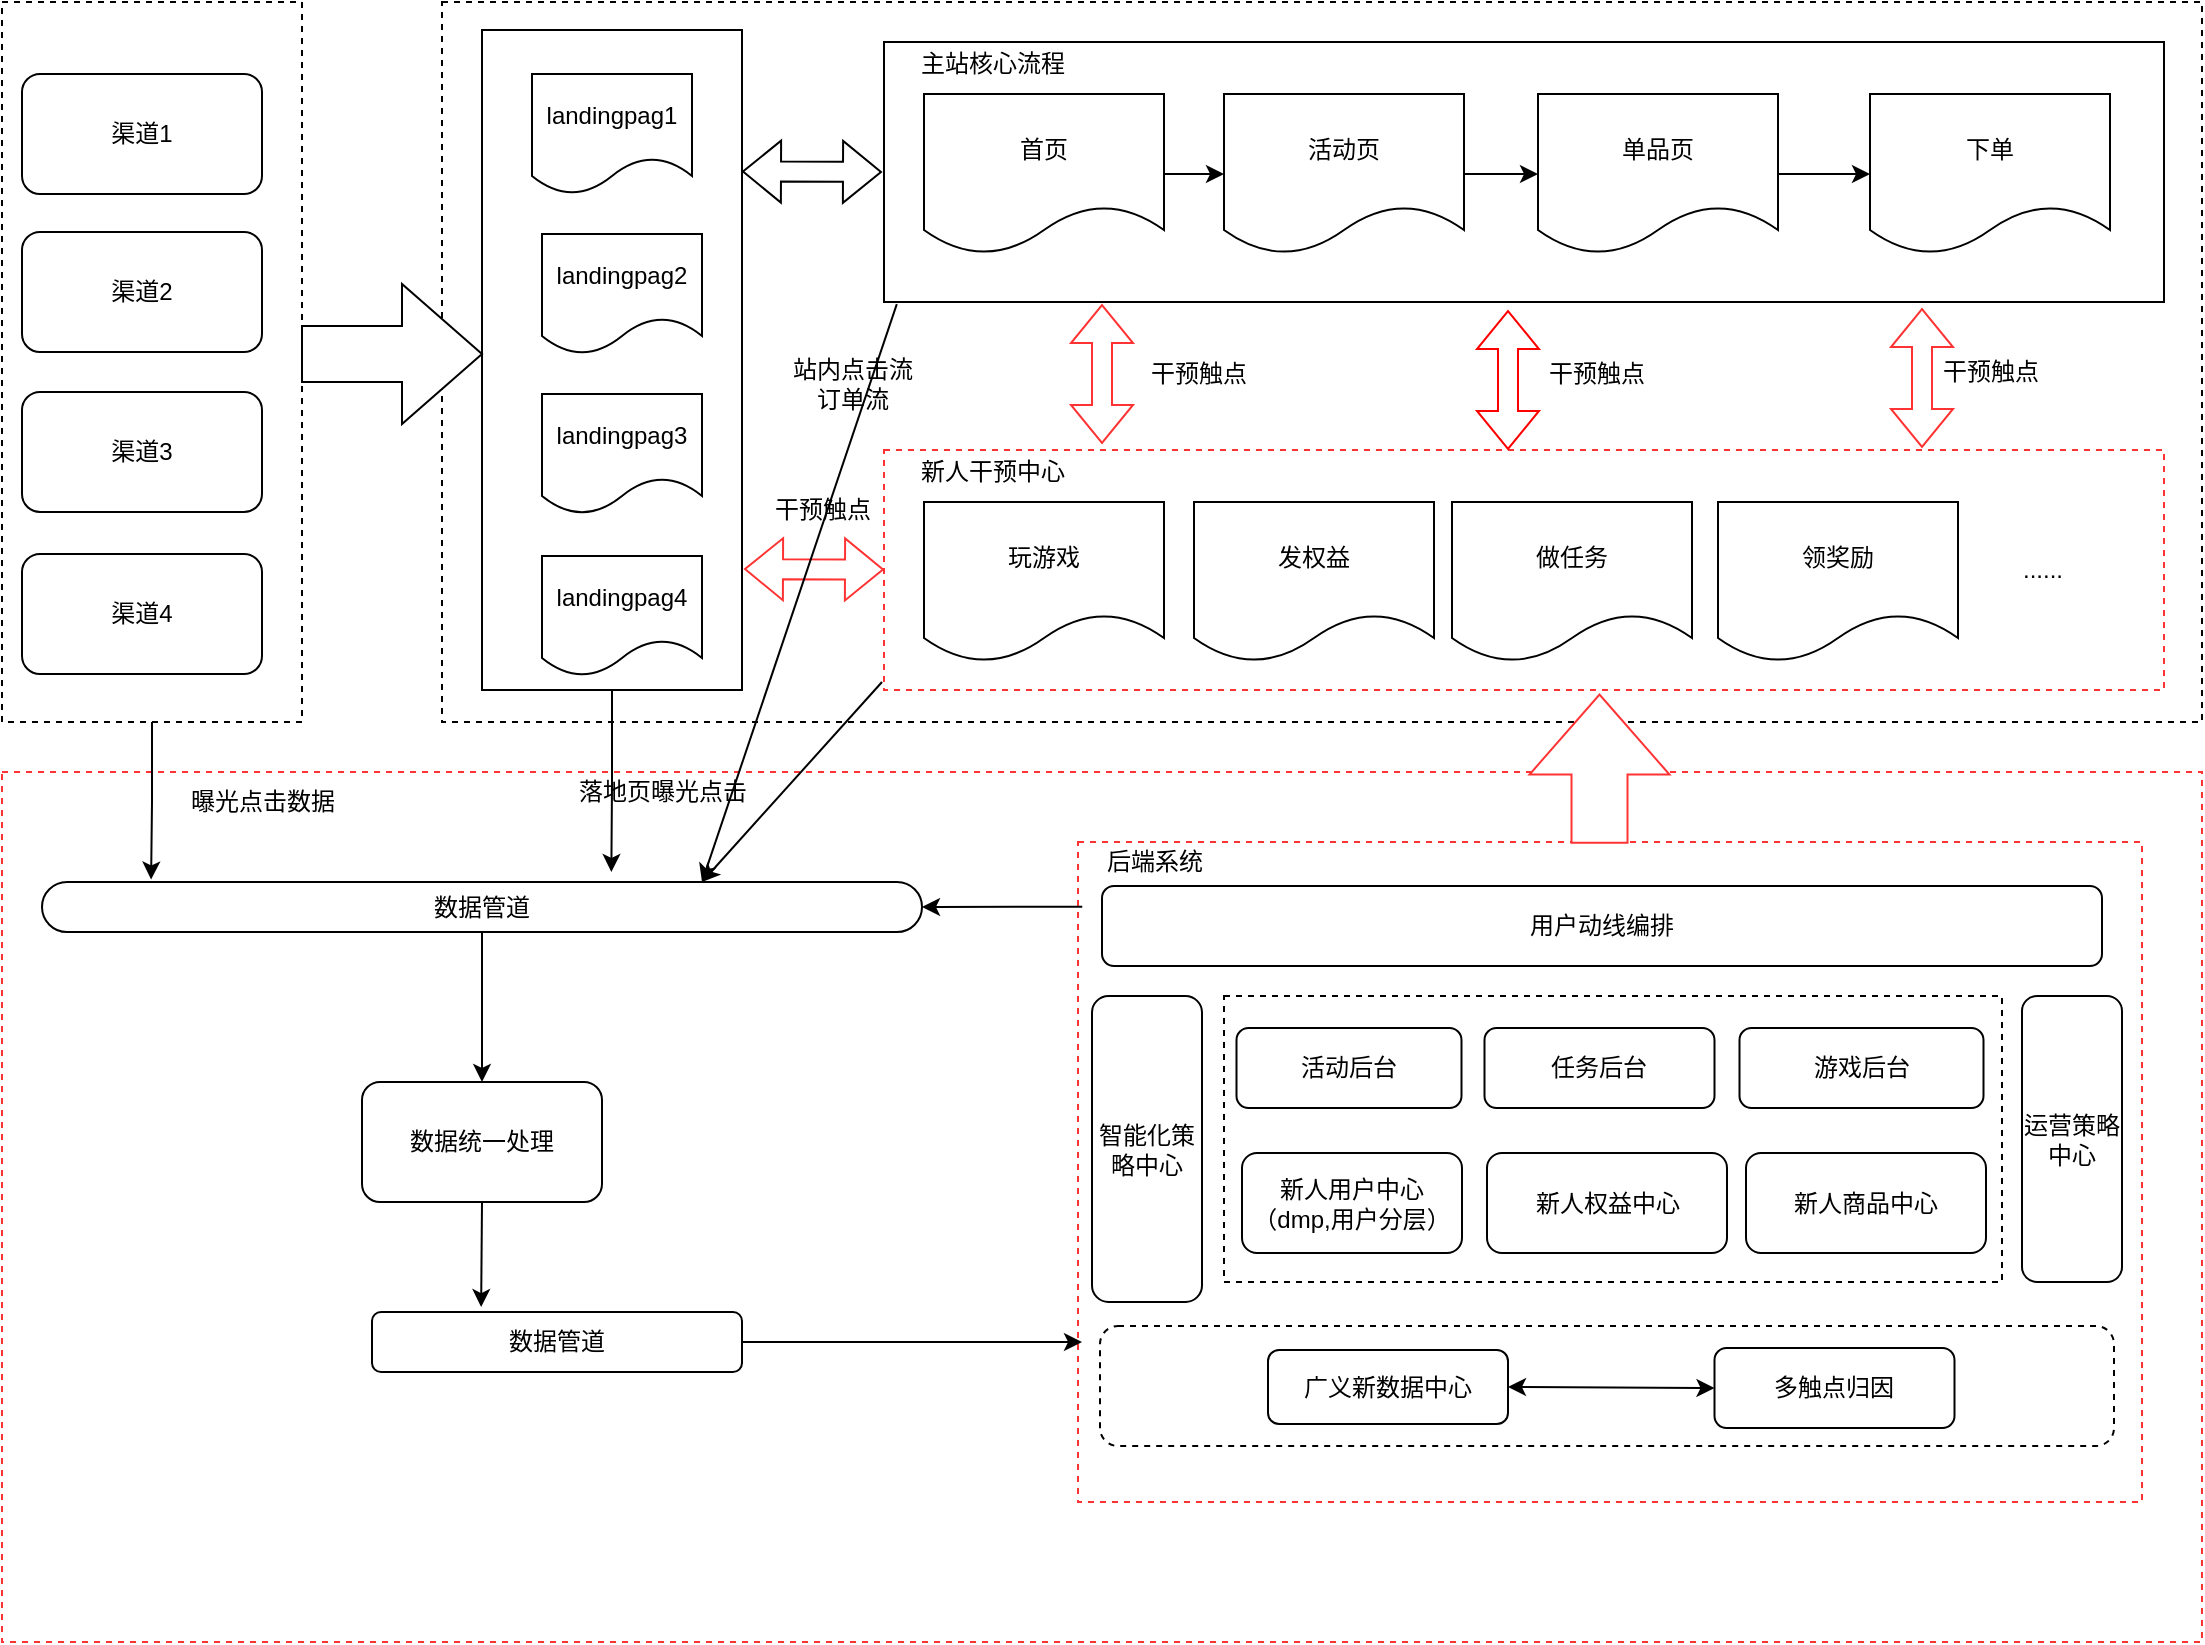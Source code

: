 <mxfile version="20.4.0" type="github">
  <diagram id="0dBSCYIOzl0Dh5r4dUYV" name="Page-1">
    <mxGraphModel dx="1543" dy="920" grid="1" gridSize="10" guides="1" tooltips="1" connect="1" arrows="1" fold="1" page="1" pageScale="1" pageWidth="827" pageHeight="1169" math="0" shadow="0">
      <root>
        <mxCell id="0" />
        <mxCell id="1" parent="0" />
        <mxCell id="idBV6mfvMlumSGSyqYpo-84" value="" style="whiteSpace=wrap;html=1;dashed=1;strokeColor=#FF3333;" vertex="1" parent="1">
          <mxGeometry x="120" y="555" width="1100" height="435" as="geometry" />
        </mxCell>
        <mxCell id="idBV6mfvMlumSGSyqYpo-1" value="" style="whiteSpace=wrap;html=1;dashed=1;" vertex="1" parent="1">
          <mxGeometry x="340" y="170" width="880" height="360" as="geometry" />
        </mxCell>
        <mxCell id="idBV6mfvMlumSGSyqYpo-52" value="" style="edgeStyle=orthogonalEdgeStyle;rounded=0;orthogonalLoop=1;jettySize=auto;html=1;entryX=0.124;entryY=-0.05;entryDx=0;entryDy=0;entryPerimeter=0;" edge="1" parent="1" source="idBV6mfvMlumSGSyqYpo-2" target="idBV6mfvMlumSGSyqYpo-41">
          <mxGeometry relative="1" as="geometry" />
        </mxCell>
        <mxCell id="idBV6mfvMlumSGSyqYpo-2" value="" style="rounded=0;whiteSpace=wrap;html=1;dashed=1;" vertex="1" parent="1">
          <mxGeometry x="120" y="170" width="150" height="360" as="geometry" />
        </mxCell>
        <mxCell id="idBV6mfvMlumSGSyqYpo-55" value="" style="edgeStyle=orthogonalEdgeStyle;rounded=0;orthogonalLoop=1;jettySize=auto;html=1;entryX=0.647;entryY=-0.2;entryDx=0;entryDy=0;entryPerimeter=0;" edge="1" parent="1" source="idBV6mfvMlumSGSyqYpo-24" target="idBV6mfvMlumSGSyqYpo-41">
          <mxGeometry relative="1" as="geometry" />
        </mxCell>
        <mxCell id="idBV6mfvMlumSGSyqYpo-24" value="" style="rounded=0;whiteSpace=wrap;html=1;" vertex="1" parent="1">
          <mxGeometry x="360" y="184" width="130" height="330" as="geometry" />
        </mxCell>
        <mxCell id="idBV6mfvMlumSGSyqYpo-4" value="渠道1" style="rounded=1;whiteSpace=wrap;html=1;" vertex="1" parent="1">
          <mxGeometry x="130" y="206" width="120" height="60" as="geometry" />
        </mxCell>
        <mxCell id="idBV6mfvMlumSGSyqYpo-6" value="渠道4" style="rounded=1;whiteSpace=wrap;html=1;" vertex="1" parent="1">
          <mxGeometry x="130" y="446" width="120" height="60" as="geometry" />
        </mxCell>
        <mxCell id="idBV6mfvMlumSGSyqYpo-7" value="渠道3" style="rounded=1;whiteSpace=wrap;html=1;" vertex="1" parent="1">
          <mxGeometry x="130" y="365" width="120" height="60" as="geometry" />
        </mxCell>
        <mxCell id="idBV6mfvMlumSGSyqYpo-8" value="渠道2" style="rounded=1;whiteSpace=wrap;html=1;" vertex="1" parent="1">
          <mxGeometry x="130" y="285" width="120" height="60" as="geometry" />
        </mxCell>
        <mxCell id="idBV6mfvMlumSGSyqYpo-9" value="landingpag1" style="shape=document;whiteSpace=wrap;html=1;boundedLbl=1;" vertex="1" parent="1">
          <mxGeometry x="385" y="206" width="80" height="60" as="geometry" />
        </mxCell>
        <mxCell id="idBV6mfvMlumSGSyqYpo-10" value="landingpag2" style="shape=document;whiteSpace=wrap;html=1;boundedLbl=1;" vertex="1" parent="1">
          <mxGeometry x="390" y="286" width="80" height="60" as="geometry" />
        </mxCell>
        <mxCell id="idBV6mfvMlumSGSyqYpo-11" value="landingpag3" style="shape=document;whiteSpace=wrap;html=1;boundedLbl=1;" vertex="1" parent="1">
          <mxGeometry x="390" y="366" width="80" height="60" as="geometry" />
        </mxCell>
        <mxCell id="idBV6mfvMlumSGSyqYpo-23" value="" style="rounded=0;whiteSpace=wrap;html=1;" vertex="1" parent="1">
          <mxGeometry x="561" y="190" width="640" height="130" as="geometry" />
        </mxCell>
        <mxCell id="idBV6mfvMlumSGSyqYpo-12" value="landingpag4" style="shape=document;whiteSpace=wrap;html=1;boundedLbl=1;" vertex="1" parent="1">
          <mxGeometry x="390" y="447" width="80" height="60" as="geometry" />
        </mxCell>
        <mxCell id="idBV6mfvMlumSGSyqYpo-15" value="" style="edgeStyle=orthogonalEdgeStyle;rounded=0;orthogonalLoop=1;jettySize=auto;html=1;" edge="1" parent="1" source="idBV6mfvMlumSGSyqYpo-13" target="idBV6mfvMlumSGSyqYpo-14">
          <mxGeometry relative="1" as="geometry" />
        </mxCell>
        <mxCell id="idBV6mfvMlumSGSyqYpo-13" value="首页" style="shape=document;whiteSpace=wrap;html=1;boundedLbl=1;" vertex="1" parent="1">
          <mxGeometry x="581" y="216" width="120" height="80" as="geometry" />
        </mxCell>
        <mxCell id="idBV6mfvMlumSGSyqYpo-17" value="" style="edgeStyle=orthogonalEdgeStyle;rounded=0;orthogonalLoop=1;jettySize=auto;html=1;" edge="1" parent="1" source="idBV6mfvMlumSGSyqYpo-14" target="idBV6mfvMlumSGSyqYpo-16">
          <mxGeometry relative="1" as="geometry" />
        </mxCell>
        <mxCell id="idBV6mfvMlumSGSyqYpo-14" value="活动页" style="shape=document;whiteSpace=wrap;html=1;boundedLbl=1;" vertex="1" parent="1">
          <mxGeometry x="731" y="216" width="120" height="80" as="geometry" />
        </mxCell>
        <mxCell id="idBV6mfvMlumSGSyqYpo-22" value="" style="edgeStyle=orthogonalEdgeStyle;rounded=0;orthogonalLoop=1;jettySize=auto;html=1;" edge="1" parent="1" source="idBV6mfvMlumSGSyqYpo-16" target="idBV6mfvMlumSGSyqYpo-20">
          <mxGeometry relative="1" as="geometry" />
        </mxCell>
        <mxCell id="idBV6mfvMlumSGSyqYpo-16" value="单品页" style="shape=document;whiteSpace=wrap;html=1;boundedLbl=1;" vertex="1" parent="1">
          <mxGeometry x="888" y="216" width="120" height="80" as="geometry" />
        </mxCell>
        <mxCell id="idBV6mfvMlumSGSyqYpo-20" value="下单" style="shape=document;whiteSpace=wrap;html=1;boundedLbl=1;" vertex="1" parent="1">
          <mxGeometry x="1054" y="216" width="120" height="80" as="geometry" />
        </mxCell>
        <mxCell id="idBV6mfvMlumSGSyqYpo-25" value="" style="rounded=0;whiteSpace=wrap;html=1;dashed=1;strokeColor=#FF3333;" vertex="1" parent="1">
          <mxGeometry x="561" y="394" width="640" height="120" as="geometry" />
        </mxCell>
        <mxCell id="idBV6mfvMlumSGSyqYpo-26" value="玩游戏" style="shape=document;whiteSpace=wrap;html=1;boundedLbl=1;" vertex="1" parent="1">
          <mxGeometry x="581" y="420" width="120" height="80" as="geometry" />
        </mxCell>
        <mxCell id="idBV6mfvMlumSGSyqYpo-27" value="发权益" style="shape=document;whiteSpace=wrap;html=1;boundedLbl=1;" vertex="1" parent="1">
          <mxGeometry x="716" y="420" width="120" height="80" as="geometry" />
        </mxCell>
        <mxCell id="idBV6mfvMlumSGSyqYpo-28" value="做任务" style="shape=document;whiteSpace=wrap;html=1;boundedLbl=1;" vertex="1" parent="1">
          <mxGeometry x="845" y="420" width="120" height="80" as="geometry" />
        </mxCell>
        <mxCell id="idBV6mfvMlumSGSyqYpo-29" value="领奖励" style="shape=document;whiteSpace=wrap;html=1;boundedLbl=1;" vertex="1" parent="1">
          <mxGeometry x="978" y="420" width="120" height="80" as="geometry" />
        </mxCell>
        <mxCell id="idBV6mfvMlumSGSyqYpo-31" value="......" style="text;html=1;align=center;verticalAlign=middle;resizable=0;points=[];autosize=1;strokeColor=none;fillColor=none;" vertex="1" parent="1">
          <mxGeometry x="1120" y="439" width="40" height="30" as="geometry" />
        </mxCell>
        <mxCell id="idBV6mfvMlumSGSyqYpo-32" value="" style="shape=flexArrow;endArrow=classic;startArrow=classic;html=1;rounded=0;strokeColor=#FF3333;" edge="1" parent="1">
          <mxGeometry width="100" height="100" relative="1" as="geometry">
            <mxPoint x="670" y="321" as="sourcePoint" />
            <mxPoint x="670" y="391" as="targetPoint" />
          </mxGeometry>
        </mxCell>
        <mxCell id="idBV6mfvMlumSGSyqYpo-33" value="" style="shape=flexArrow;endArrow=classic;startArrow=classic;html=1;rounded=0;strokeColor=#FF0000;" edge="1" parent="1">
          <mxGeometry width="100" height="100" relative="1" as="geometry">
            <mxPoint x="873" y="324.0" as="sourcePoint" />
            <mxPoint x="873" y="394" as="targetPoint" />
          </mxGeometry>
        </mxCell>
        <mxCell id="idBV6mfvMlumSGSyqYpo-34" value="" style="shape=flexArrow;endArrow=classic;startArrow=classic;html=1;rounded=0;strokeColor=#FF3333;" edge="1" parent="1">
          <mxGeometry width="100" height="100" relative="1" as="geometry">
            <mxPoint x="1080" y="323.0" as="sourcePoint" />
            <mxPoint x="1080" y="393" as="targetPoint" />
          </mxGeometry>
        </mxCell>
        <mxCell id="idBV6mfvMlumSGSyqYpo-35" value="干预触点" style="text;html=1;align=center;verticalAlign=middle;resizable=0;points=[];autosize=1;strokeColor=none;fillColor=none;" vertex="1" parent="1">
          <mxGeometry x="881.73" y="341" width="70" height="30" as="geometry" />
        </mxCell>
        <mxCell id="idBV6mfvMlumSGSyqYpo-36" value="干预触点" style="text;html=1;align=center;verticalAlign=middle;resizable=0;points=[];autosize=1;strokeColor=none;fillColor=none;" vertex="1" parent="1">
          <mxGeometry x="1079" y="340" width="70" height="30" as="geometry" />
        </mxCell>
        <mxCell id="idBV6mfvMlumSGSyqYpo-37" value="干预触点" style="text;html=1;align=center;verticalAlign=middle;resizable=0;points=[];autosize=1;strokeColor=none;fillColor=none;" vertex="1" parent="1">
          <mxGeometry x="683" y="341" width="70" height="30" as="geometry" />
        </mxCell>
        <mxCell id="idBV6mfvMlumSGSyqYpo-38" value="" style="shape=flexArrow;endArrow=classic;startArrow=classic;html=1;rounded=0;" edge="1" parent="1">
          <mxGeometry width="100" height="100" relative="1" as="geometry">
            <mxPoint x="490" y="254.74" as="sourcePoint" />
            <mxPoint x="560" y="255" as="targetPoint" />
          </mxGeometry>
        </mxCell>
        <mxCell id="idBV6mfvMlumSGSyqYpo-39" value="" style="shape=flexArrow;endArrow=classic;startArrow=classic;html=1;rounded=0;strokeColor=#FF3333;" edge="1" parent="1">
          <mxGeometry width="100" height="100" relative="1" as="geometry">
            <mxPoint x="491" y="453.54" as="sourcePoint" />
            <mxPoint x="561" y="453.8" as="targetPoint" />
          </mxGeometry>
        </mxCell>
        <mxCell id="idBV6mfvMlumSGSyqYpo-41" value="数据管道" style="rounded=1;whiteSpace=wrap;html=1;arcSize=50;" vertex="1" parent="1">
          <mxGeometry x="140" y="610" width="440" height="25" as="geometry" />
        </mxCell>
        <mxCell id="idBV6mfvMlumSGSyqYpo-42" value="干预触点" style="text;html=1;align=center;verticalAlign=middle;resizable=0;points=[];autosize=1;strokeColor=none;fillColor=none;" vertex="1" parent="1">
          <mxGeometry x="495" y="409" width="70" height="30" as="geometry" />
        </mxCell>
        <mxCell id="idBV6mfvMlumSGSyqYpo-51" value="" style="endArrow=classic;html=1;rounded=0;" edge="1" parent="1">
          <mxGeometry width="50" height="50" relative="1" as="geometry">
            <mxPoint x="560" y="510" as="sourcePoint" />
            <mxPoint x="470" y="610" as="targetPoint" />
          </mxGeometry>
        </mxCell>
        <mxCell id="idBV6mfvMlumSGSyqYpo-54" value="曝光点击数据" style="text;html=1;align=center;verticalAlign=middle;resizable=0;points=[];autosize=1;strokeColor=none;fillColor=none;" vertex="1" parent="1">
          <mxGeometry x="200" y="555" width="100" height="30" as="geometry" />
        </mxCell>
        <mxCell id="idBV6mfvMlumSGSyqYpo-56" value="落地页曝光点击" style="text;html=1;align=center;verticalAlign=middle;resizable=0;points=[];autosize=1;strokeColor=none;fillColor=none;" vertex="1" parent="1">
          <mxGeometry x="395" y="550" width="110" height="30" as="geometry" />
        </mxCell>
        <mxCell id="idBV6mfvMlumSGSyqYpo-57" value="" style="endArrow=classic;html=1;rounded=0;exitX=0.01;exitY=1.008;exitDx=0;exitDy=0;exitPerimeter=0;entryX=0.75;entryY=0;entryDx=0;entryDy=0;" edge="1" parent="1" source="idBV6mfvMlumSGSyqYpo-23" target="idBV6mfvMlumSGSyqYpo-41">
          <mxGeometry width="50" height="50" relative="1" as="geometry">
            <mxPoint x="570" y="400" as="sourcePoint" />
            <mxPoint x="510" y="600" as="targetPoint" />
          </mxGeometry>
        </mxCell>
        <mxCell id="idBV6mfvMlumSGSyqYpo-58" value="站内点击流&lt;br&gt;订单流" style="text;html=1;align=center;verticalAlign=middle;resizable=0;points=[];autosize=1;strokeColor=none;fillColor=none;" vertex="1" parent="1">
          <mxGeometry x="505" y="341" width="80" height="40" as="geometry" />
        </mxCell>
        <mxCell id="idBV6mfvMlumSGSyqYpo-60" value="" style="endArrow=classic;html=1;rounded=0;exitX=0.5;exitY=1;exitDx=0;exitDy=0;entryX=0.295;entryY=-0.083;entryDx=0;entryDy=0;entryPerimeter=0;" edge="1" parent="1" source="idBV6mfvMlumSGSyqYpo-61" target="idBV6mfvMlumSGSyqYpo-68">
          <mxGeometry width="50" height="50" relative="1" as="geometry">
            <mxPoint x="385.18" y="837.48" as="sourcePoint" />
            <mxPoint x="499.5" y="830" as="targetPoint" />
          </mxGeometry>
        </mxCell>
        <mxCell id="idBV6mfvMlumSGSyqYpo-61" value="数据统一处理" style="rounded=1;whiteSpace=wrap;html=1;" vertex="1" parent="1">
          <mxGeometry x="300" y="710" width="120" height="60" as="geometry" />
        </mxCell>
        <mxCell id="idBV6mfvMlumSGSyqYpo-67" value="" style="endArrow=classic;html=1;rounded=0;entryX=0.5;entryY=0;entryDx=0;entryDy=0;exitX=0.5;exitY=1;exitDx=0;exitDy=0;" edge="1" parent="1" source="idBV6mfvMlumSGSyqYpo-41" target="idBV6mfvMlumSGSyqYpo-61">
          <mxGeometry width="50" height="50" relative="1" as="geometry">
            <mxPoint x="385" y="650" as="sourcePoint" />
            <mxPoint x="430" y="795" as="targetPoint" />
          </mxGeometry>
        </mxCell>
        <mxCell id="idBV6mfvMlumSGSyqYpo-68" value="数据管道" style="rounded=1;whiteSpace=wrap;html=1;" vertex="1" parent="1">
          <mxGeometry x="305" y="825" width="185" height="30" as="geometry" />
        </mxCell>
        <mxCell id="idBV6mfvMlumSGSyqYpo-101" value="" style="rounded=0;whiteSpace=wrap;html=1;dashed=1;strokeColor=#FF3333;" vertex="1" parent="1">
          <mxGeometry x="658" y="590" width="532" height="330" as="geometry" />
        </mxCell>
        <mxCell id="idBV6mfvMlumSGSyqYpo-113" value="" style="rounded=1;whiteSpace=wrap;html=1;dashed=1;" vertex="1" parent="1">
          <mxGeometry x="669" y="832" width="507" height="60" as="geometry" />
        </mxCell>
        <mxCell id="idBV6mfvMlumSGSyqYpo-71" value="广义新数据中心" style="rounded=1;whiteSpace=wrap;html=1;" vertex="1" parent="1">
          <mxGeometry x="753" y="844" width="120" height="37" as="geometry" />
        </mxCell>
        <mxCell id="idBV6mfvMlumSGSyqYpo-72" value="多触点归因" style="rounded=1;whiteSpace=wrap;html=1;" vertex="1" parent="1">
          <mxGeometry x="976.25" y="843" width="120" height="40" as="geometry" />
        </mxCell>
        <mxCell id="idBV6mfvMlumSGSyqYpo-74" value="智能化策略中心" style="rounded=1;whiteSpace=wrap;html=1;" vertex="1" parent="1">
          <mxGeometry x="665" y="667" width="55" height="153" as="geometry" />
        </mxCell>
        <mxCell id="idBV6mfvMlumSGSyqYpo-112" value="" style="rounded=0;whiteSpace=wrap;html=1;dashed=1;" vertex="1" parent="1">
          <mxGeometry x="731" y="667" width="389" height="143" as="geometry" />
        </mxCell>
        <mxCell id="idBV6mfvMlumSGSyqYpo-76" value="" style="endArrow=classic;startArrow=classic;html=1;rounded=0;entryX=0;entryY=0.5;entryDx=0;entryDy=0;exitX=1;exitY=0.5;exitDx=0;exitDy=0;" edge="1" parent="1" source="idBV6mfvMlumSGSyqYpo-71" target="idBV6mfvMlumSGSyqYpo-72">
          <mxGeometry width="50" height="50" relative="1" as="geometry">
            <mxPoint x="781" y="900" as="sourcePoint" />
            <mxPoint x="876" y="815" as="targetPoint" />
          </mxGeometry>
        </mxCell>
        <mxCell id="idBV6mfvMlumSGSyqYpo-80" value="活动后台" style="rounded=1;whiteSpace=wrap;html=1;" vertex="1" parent="1">
          <mxGeometry x="737.25" y="683" width="112.5" height="40" as="geometry" />
        </mxCell>
        <mxCell id="idBV6mfvMlumSGSyqYpo-86" value="&lt;span style=&quot;&quot;&gt;新人干预中心&lt;/span&gt;" style="text;html=1;align=center;verticalAlign=middle;resizable=0;points=[];autosize=1;strokeColor=none;fillColor=none;" vertex="1" parent="1">
          <mxGeometry x="565" y="390" width="100" height="30" as="geometry" />
        </mxCell>
        <mxCell id="idBV6mfvMlumSGSyqYpo-87" value="主站核心流程" style="text;html=1;align=center;verticalAlign=middle;resizable=0;points=[];autosize=1;strokeColor=none;fillColor=none;" vertex="1" parent="1">
          <mxGeometry x="565" y="186" width="100" height="30" as="geometry" />
        </mxCell>
        <mxCell id="idBV6mfvMlumSGSyqYpo-92" value="运营策略中心" style="rounded=1;whiteSpace=wrap;html=1;" vertex="1" parent="1">
          <mxGeometry x="1130" y="667" width="50" height="143" as="geometry" />
        </mxCell>
        <mxCell id="idBV6mfvMlumSGSyqYpo-95" value="新人用户中心&lt;br&gt;（dmp,用户分层）" style="rounded=1;whiteSpace=wrap;html=1;" vertex="1" parent="1">
          <mxGeometry x="740" y="745.5" width="110" height="50" as="geometry" />
        </mxCell>
        <mxCell id="idBV6mfvMlumSGSyqYpo-97" value="新人权益中心" style="rounded=1;whiteSpace=wrap;html=1;" vertex="1" parent="1">
          <mxGeometry x="862.5" y="745.5" width="120" height="50" as="geometry" />
        </mxCell>
        <mxCell id="idBV6mfvMlumSGSyqYpo-98" value="新人商品中心" style="rounded=1;whiteSpace=wrap;html=1;" vertex="1" parent="1">
          <mxGeometry x="992" y="745.5" width="120" height="50" as="geometry" />
        </mxCell>
        <mxCell id="idBV6mfvMlumSGSyqYpo-102" value="任务后台" style="rounded=1;whiteSpace=wrap;html=1;" vertex="1" parent="1">
          <mxGeometry x="861.25" y="683" width="115" height="40" as="geometry" />
        </mxCell>
        <mxCell id="idBV6mfvMlumSGSyqYpo-103" value="游戏后台" style="rounded=1;whiteSpace=wrap;html=1;" vertex="1" parent="1">
          <mxGeometry x="988.75" y="683" width="122" height="40" as="geometry" />
        </mxCell>
        <mxCell id="idBV6mfvMlumSGSyqYpo-104" value="用户动线编排" style="rounded=1;whiteSpace=wrap;html=1;" vertex="1" parent="1">
          <mxGeometry x="670" y="612" width="500" height="40" as="geometry" />
        </mxCell>
        <mxCell id="idBV6mfvMlumSGSyqYpo-107" value="" style="endArrow=classic;html=1;rounded=0;" edge="1" parent="1">
          <mxGeometry width="50" height="50" relative="1" as="geometry">
            <mxPoint x="490" y="840" as="sourcePoint" />
            <mxPoint x="660" y="840" as="targetPoint" />
          </mxGeometry>
        </mxCell>
        <mxCell id="idBV6mfvMlumSGSyqYpo-111" value="" style="endArrow=classic;html=1;rounded=0;entryX=1;entryY=0.5;entryDx=0;entryDy=0;exitX=0.004;exitY=0.098;exitDx=0;exitDy=0;exitPerimeter=0;" edge="1" parent="1" source="idBV6mfvMlumSGSyqYpo-101" target="idBV6mfvMlumSGSyqYpo-41">
          <mxGeometry width="50" height="50" relative="1" as="geometry">
            <mxPoint x="630" y="640" as="sourcePoint" />
            <mxPoint x="680" y="590" as="targetPoint" />
          </mxGeometry>
        </mxCell>
        <mxCell id="idBV6mfvMlumSGSyqYpo-115" value="" style="html=1;shadow=0;dashed=0;align=center;verticalAlign=middle;shape=mxgraph.arrows2.arrow;dy=0.6;dx=40;flipH=1;notch=0;rotation=90;strokeColor=#FF3333;" vertex="1" parent="1">
          <mxGeometry x="881.73" y="518.29" width="74.05" height="70" as="geometry" />
        </mxCell>
        <mxCell id="idBV6mfvMlumSGSyqYpo-116" value="" style="html=1;shadow=0;dashed=0;align=center;verticalAlign=middle;shape=mxgraph.arrows2.arrow;dy=0.6;dx=40;notch=0;" vertex="1" parent="1">
          <mxGeometry x="270" y="311" width="90" height="70" as="geometry" />
        </mxCell>
        <mxCell id="idBV6mfvMlumSGSyqYpo-118" value="后端系统" style="text;html=1;align=center;verticalAlign=middle;resizable=0;points=[];autosize=1;strokeColor=none;fillColor=none;" vertex="1" parent="1">
          <mxGeometry x="661" y="585" width="70" height="30" as="geometry" />
        </mxCell>
      </root>
    </mxGraphModel>
  </diagram>
</mxfile>
